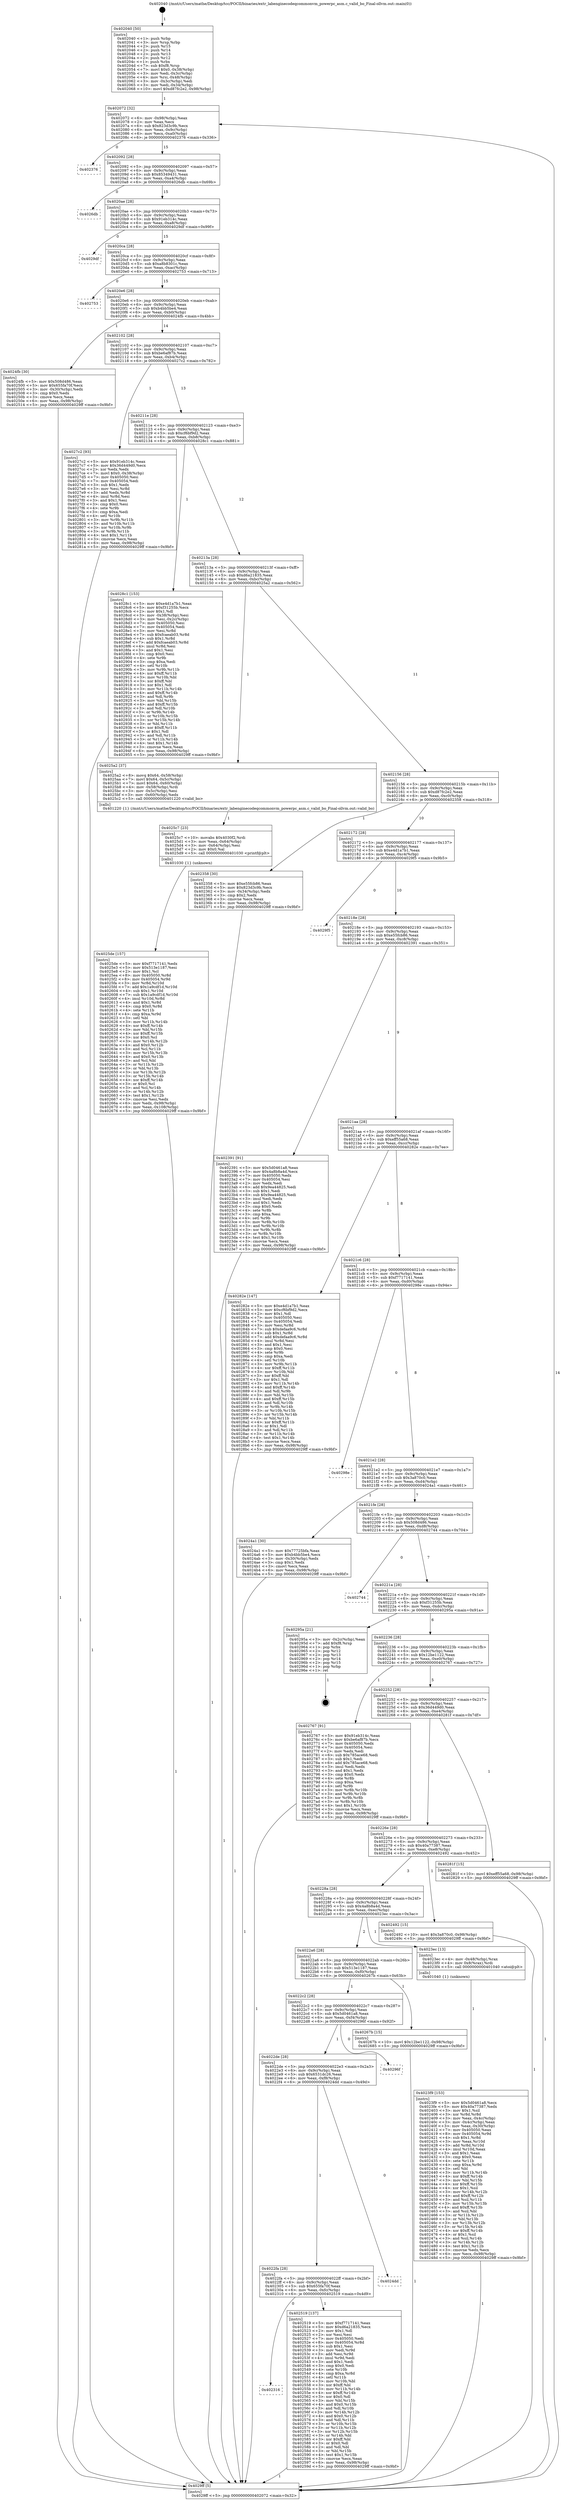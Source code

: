 digraph "0x402040" {
  label = "0x402040 (/mnt/c/Users/mathe/Desktop/tcc/POCII/binaries/extr_labenginecodeqcommonvm_powerpc_asm.c_valid_bo_Final-ollvm.out::main(0))"
  labelloc = "t"
  node[shape=record]

  Entry [label="",width=0.3,height=0.3,shape=circle,fillcolor=black,style=filled]
  "0x402072" [label="{
     0x402072 [32]\l
     | [instrs]\l
     &nbsp;&nbsp;0x402072 \<+6\>: mov -0x98(%rbp),%eax\l
     &nbsp;&nbsp;0x402078 \<+2\>: mov %eax,%ecx\l
     &nbsp;&nbsp;0x40207a \<+6\>: sub $0x823d3c9b,%ecx\l
     &nbsp;&nbsp;0x402080 \<+6\>: mov %eax,-0x9c(%rbp)\l
     &nbsp;&nbsp;0x402086 \<+6\>: mov %ecx,-0xa0(%rbp)\l
     &nbsp;&nbsp;0x40208c \<+6\>: je 0000000000402376 \<main+0x336\>\l
  }"]
  "0x402376" [label="{
     0x402376\l
  }", style=dashed]
  "0x402092" [label="{
     0x402092 [28]\l
     | [instrs]\l
     &nbsp;&nbsp;0x402092 \<+5\>: jmp 0000000000402097 \<main+0x57\>\l
     &nbsp;&nbsp;0x402097 \<+6\>: mov -0x9c(%rbp),%eax\l
     &nbsp;&nbsp;0x40209d \<+5\>: sub $0x85349431,%eax\l
     &nbsp;&nbsp;0x4020a2 \<+6\>: mov %eax,-0xa4(%rbp)\l
     &nbsp;&nbsp;0x4020a8 \<+6\>: je 00000000004026db \<main+0x69b\>\l
  }"]
  Exit [label="",width=0.3,height=0.3,shape=circle,fillcolor=black,style=filled,peripheries=2]
  "0x4026db" [label="{
     0x4026db\l
  }", style=dashed]
  "0x4020ae" [label="{
     0x4020ae [28]\l
     | [instrs]\l
     &nbsp;&nbsp;0x4020ae \<+5\>: jmp 00000000004020b3 \<main+0x73\>\l
     &nbsp;&nbsp;0x4020b3 \<+6\>: mov -0x9c(%rbp),%eax\l
     &nbsp;&nbsp;0x4020b9 \<+5\>: sub $0x91eb314c,%eax\l
     &nbsp;&nbsp;0x4020be \<+6\>: mov %eax,-0xa8(%rbp)\l
     &nbsp;&nbsp;0x4020c4 \<+6\>: je 00000000004029df \<main+0x99f\>\l
  }"]
  "0x4025de" [label="{
     0x4025de [157]\l
     | [instrs]\l
     &nbsp;&nbsp;0x4025de \<+5\>: mov $0xf7717141,%edx\l
     &nbsp;&nbsp;0x4025e3 \<+5\>: mov $0x513e1187,%esi\l
     &nbsp;&nbsp;0x4025e8 \<+2\>: mov $0x1,%cl\l
     &nbsp;&nbsp;0x4025ea \<+8\>: mov 0x405050,%r8d\l
     &nbsp;&nbsp;0x4025f2 \<+8\>: mov 0x405054,%r9d\l
     &nbsp;&nbsp;0x4025fa \<+3\>: mov %r8d,%r10d\l
     &nbsp;&nbsp;0x4025fd \<+7\>: add $0x1a9cdf1d,%r10d\l
     &nbsp;&nbsp;0x402604 \<+4\>: sub $0x1,%r10d\l
     &nbsp;&nbsp;0x402608 \<+7\>: sub $0x1a9cdf1d,%r10d\l
     &nbsp;&nbsp;0x40260f \<+4\>: imul %r10d,%r8d\l
     &nbsp;&nbsp;0x402613 \<+4\>: and $0x1,%r8d\l
     &nbsp;&nbsp;0x402617 \<+4\>: cmp $0x0,%r8d\l
     &nbsp;&nbsp;0x40261b \<+4\>: sete %r11b\l
     &nbsp;&nbsp;0x40261f \<+4\>: cmp $0xa,%r9d\l
     &nbsp;&nbsp;0x402623 \<+3\>: setl %bl\l
     &nbsp;&nbsp;0x402626 \<+3\>: mov %r11b,%r14b\l
     &nbsp;&nbsp;0x402629 \<+4\>: xor $0xff,%r14b\l
     &nbsp;&nbsp;0x40262d \<+3\>: mov %bl,%r15b\l
     &nbsp;&nbsp;0x402630 \<+4\>: xor $0xff,%r15b\l
     &nbsp;&nbsp;0x402634 \<+3\>: xor $0x0,%cl\l
     &nbsp;&nbsp;0x402637 \<+3\>: mov %r14b,%r12b\l
     &nbsp;&nbsp;0x40263a \<+4\>: and $0x0,%r12b\l
     &nbsp;&nbsp;0x40263e \<+3\>: and %cl,%r11b\l
     &nbsp;&nbsp;0x402641 \<+3\>: mov %r15b,%r13b\l
     &nbsp;&nbsp;0x402644 \<+4\>: and $0x0,%r13b\l
     &nbsp;&nbsp;0x402648 \<+2\>: and %cl,%bl\l
     &nbsp;&nbsp;0x40264a \<+3\>: or %r11b,%r12b\l
     &nbsp;&nbsp;0x40264d \<+3\>: or %bl,%r13b\l
     &nbsp;&nbsp;0x402650 \<+3\>: xor %r13b,%r12b\l
     &nbsp;&nbsp;0x402653 \<+3\>: or %r15b,%r14b\l
     &nbsp;&nbsp;0x402656 \<+4\>: xor $0xff,%r14b\l
     &nbsp;&nbsp;0x40265a \<+3\>: or $0x0,%cl\l
     &nbsp;&nbsp;0x40265d \<+3\>: and %cl,%r14b\l
     &nbsp;&nbsp;0x402660 \<+3\>: or %r14b,%r12b\l
     &nbsp;&nbsp;0x402663 \<+4\>: test $0x1,%r12b\l
     &nbsp;&nbsp;0x402667 \<+3\>: cmovne %esi,%edx\l
     &nbsp;&nbsp;0x40266a \<+6\>: mov %edx,-0x98(%rbp)\l
     &nbsp;&nbsp;0x402670 \<+6\>: mov %eax,-0x108(%rbp)\l
     &nbsp;&nbsp;0x402676 \<+5\>: jmp 00000000004029ff \<main+0x9bf\>\l
  }"]
  "0x4029df" [label="{
     0x4029df\l
  }", style=dashed]
  "0x4020ca" [label="{
     0x4020ca [28]\l
     | [instrs]\l
     &nbsp;&nbsp;0x4020ca \<+5\>: jmp 00000000004020cf \<main+0x8f\>\l
     &nbsp;&nbsp;0x4020cf \<+6\>: mov -0x9c(%rbp),%eax\l
     &nbsp;&nbsp;0x4020d5 \<+5\>: sub $0xa8b8301c,%eax\l
     &nbsp;&nbsp;0x4020da \<+6\>: mov %eax,-0xac(%rbp)\l
     &nbsp;&nbsp;0x4020e0 \<+6\>: je 0000000000402753 \<main+0x713\>\l
  }"]
  "0x4025c7" [label="{
     0x4025c7 [23]\l
     | [instrs]\l
     &nbsp;&nbsp;0x4025c7 \<+10\>: movabs $0x4030f2,%rdi\l
     &nbsp;&nbsp;0x4025d1 \<+3\>: mov %eax,-0x64(%rbp)\l
     &nbsp;&nbsp;0x4025d4 \<+3\>: mov -0x64(%rbp),%esi\l
     &nbsp;&nbsp;0x4025d7 \<+2\>: mov $0x0,%al\l
     &nbsp;&nbsp;0x4025d9 \<+5\>: call 0000000000401030 \<printf@plt\>\l
     | [calls]\l
     &nbsp;&nbsp;0x401030 \{1\} (unknown)\l
  }"]
  "0x402753" [label="{
     0x402753\l
  }", style=dashed]
  "0x4020e6" [label="{
     0x4020e6 [28]\l
     | [instrs]\l
     &nbsp;&nbsp;0x4020e6 \<+5\>: jmp 00000000004020eb \<main+0xab\>\l
     &nbsp;&nbsp;0x4020eb \<+6\>: mov -0x9c(%rbp),%eax\l
     &nbsp;&nbsp;0x4020f1 \<+5\>: sub $0xb4bb5be4,%eax\l
     &nbsp;&nbsp;0x4020f6 \<+6\>: mov %eax,-0xb0(%rbp)\l
     &nbsp;&nbsp;0x4020fc \<+6\>: je 00000000004024fb \<main+0x4bb\>\l
  }"]
  "0x402316" [label="{
     0x402316\l
  }", style=dashed]
  "0x4024fb" [label="{
     0x4024fb [30]\l
     | [instrs]\l
     &nbsp;&nbsp;0x4024fb \<+5\>: mov $0x508d486,%eax\l
     &nbsp;&nbsp;0x402500 \<+5\>: mov $0x655fa70f,%ecx\l
     &nbsp;&nbsp;0x402505 \<+3\>: mov -0x30(%rbp),%edx\l
     &nbsp;&nbsp;0x402508 \<+3\>: cmp $0x0,%edx\l
     &nbsp;&nbsp;0x40250b \<+3\>: cmove %ecx,%eax\l
     &nbsp;&nbsp;0x40250e \<+6\>: mov %eax,-0x98(%rbp)\l
     &nbsp;&nbsp;0x402514 \<+5\>: jmp 00000000004029ff \<main+0x9bf\>\l
  }"]
  "0x402102" [label="{
     0x402102 [28]\l
     | [instrs]\l
     &nbsp;&nbsp;0x402102 \<+5\>: jmp 0000000000402107 \<main+0xc7\>\l
     &nbsp;&nbsp;0x402107 \<+6\>: mov -0x9c(%rbp),%eax\l
     &nbsp;&nbsp;0x40210d \<+5\>: sub $0xbe6af87b,%eax\l
     &nbsp;&nbsp;0x402112 \<+6\>: mov %eax,-0xb4(%rbp)\l
     &nbsp;&nbsp;0x402118 \<+6\>: je 00000000004027c2 \<main+0x782\>\l
  }"]
  "0x402519" [label="{
     0x402519 [137]\l
     | [instrs]\l
     &nbsp;&nbsp;0x402519 \<+5\>: mov $0xf7717141,%eax\l
     &nbsp;&nbsp;0x40251e \<+5\>: mov $0xd6a21835,%ecx\l
     &nbsp;&nbsp;0x402523 \<+2\>: mov $0x1,%dl\l
     &nbsp;&nbsp;0x402525 \<+2\>: xor %esi,%esi\l
     &nbsp;&nbsp;0x402527 \<+7\>: mov 0x405050,%edi\l
     &nbsp;&nbsp;0x40252e \<+8\>: mov 0x405054,%r8d\l
     &nbsp;&nbsp;0x402536 \<+3\>: sub $0x1,%esi\l
     &nbsp;&nbsp;0x402539 \<+3\>: mov %edi,%r9d\l
     &nbsp;&nbsp;0x40253c \<+3\>: add %esi,%r9d\l
     &nbsp;&nbsp;0x40253f \<+4\>: imul %r9d,%edi\l
     &nbsp;&nbsp;0x402543 \<+3\>: and $0x1,%edi\l
     &nbsp;&nbsp;0x402546 \<+3\>: cmp $0x0,%edi\l
     &nbsp;&nbsp;0x402549 \<+4\>: sete %r10b\l
     &nbsp;&nbsp;0x40254d \<+4\>: cmp $0xa,%r8d\l
     &nbsp;&nbsp;0x402551 \<+4\>: setl %r11b\l
     &nbsp;&nbsp;0x402555 \<+3\>: mov %r10b,%bl\l
     &nbsp;&nbsp;0x402558 \<+3\>: xor $0xff,%bl\l
     &nbsp;&nbsp;0x40255b \<+3\>: mov %r11b,%r14b\l
     &nbsp;&nbsp;0x40255e \<+4\>: xor $0xff,%r14b\l
     &nbsp;&nbsp;0x402562 \<+3\>: xor $0x0,%dl\l
     &nbsp;&nbsp;0x402565 \<+3\>: mov %bl,%r15b\l
     &nbsp;&nbsp;0x402568 \<+4\>: and $0x0,%r15b\l
     &nbsp;&nbsp;0x40256c \<+3\>: and %dl,%r10b\l
     &nbsp;&nbsp;0x40256f \<+3\>: mov %r14b,%r12b\l
     &nbsp;&nbsp;0x402572 \<+4\>: and $0x0,%r12b\l
     &nbsp;&nbsp;0x402576 \<+3\>: and %dl,%r11b\l
     &nbsp;&nbsp;0x402579 \<+3\>: or %r10b,%r15b\l
     &nbsp;&nbsp;0x40257c \<+3\>: or %r11b,%r12b\l
     &nbsp;&nbsp;0x40257f \<+3\>: xor %r12b,%r15b\l
     &nbsp;&nbsp;0x402582 \<+3\>: or %r14b,%bl\l
     &nbsp;&nbsp;0x402585 \<+3\>: xor $0xff,%bl\l
     &nbsp;&nbsp;0x402588 \<+3\>: or $0x0,%dl\l
     &nbsp;&nbsp;0x40258b \<+2\>: and %dl,%bl\l
     &nbsp;&nbsp;0x40258d \<+3\>: or %bl,%r15b\l
     &nbsp;&nbsp;0x402590 \<+4\>: test $0x1,%r15b\l
     &nbsp;&nbsp;0x402594 \<+3\>: cmovne %ecx,%eax\l
     &nbsp;&nbsp;0x402597 \<+6\>: mov %eax,-0x98(%rbp)\l
     &nbsp;&nbsp;0x40259d \<+5\>: jmp 00000000004029ff \<main+0x9bf\>\l
  }"]
  "0x4027c2" [label="{
     0x4027c2 [93]\l
     | [instrs]\l
     &nbsp;&nbsp;0x4027c2 \<+5\>: mov $0x91eb314c,%eax\l
     &nbsp;&nbsp;0x4027c7 \<+5\>: mov $0x36d449d0,%ecx\l
     &nbsp;&nbsp;0x4027cc \<+2\>: xor %edx,%edx\l
     &nbsp;&nbsp;0x4027ce \<+7\>: movl $0x0,-0x38(%rbp)\l
     &nbsp;&nbsp;0x4027d5 \<+7\>: mov 0x405050,%esi\l
     &nbsp;&nbsp;0x4027dc \<+7\>: mov 0x405054,%edi\l
     &nbsp;&nbsp;0x4027e3 \<+3\>: sub $0x1,%edx\l
     &nbsp;&nbsp;0x4027e6 \<+3\>: mov %esi,%r8d\l
     &nbsp;&nbsp;0x4027e9 \<+3\>: add %edx,%r8d\l
     &nbsp;&nbsp;0x4027ec \<+4\>: imul %r8d,%esi\l
     &nbsp;&nbsp;0x4027f0 \<+3\>: and $0x1,%esi\l
     &nbsp;&nbsp;0x4027f3 \<+3\>: cmp $0x0,%esi\l
     &nbsp;&nbsp;0x4027f6 \<+4\>: sete %r9b\l
     &nbsp;&nbsp;0x4027fa \<+3\>: cmp $0xa,%edi\l
     &nbsp;&nbsp;0x4027fd \<+4\>: setl %r10b\l
     &nbsp;&nbsp;0x402801 \<+3\>: mov %r9b,%r11b\l
     &nbsp;&nbsp;0x402804 \<+3\>: and %r10b,%r11b\l
     &nbsp;&nbsp;0x402807 \<+3\>: xor %r10b,%r9b\l
     &nbsp;&nbsp;0x40280a \<+3\>: or %r9b,%r11b\l
     &nbsp;&nbsp;0x40280d \<+4\>: test $0x1,%r11b\l
     &nbsp;&nbsp;0x402811 \<+3\>: cmovne %ecx,%eax\l
     &nbsp;&nbsp;0x402814 \<+6\>: mov %eax,-0x98(%rbp)\l
     &nbsp;&nbsp;0x40281a \<+5\>: jmp 00000000004029ff \<main+0x9bf\>\l
  }"]
  "0x40211e" [label="{
     0x40211e [28]\l
     | [instrs]\l
     &nbsp;&nbsp;0x40211e \<+5\>: jmp 0000000000402123 \<main+0xe3\>\l
     &nbsp;&nbsp;0x402123 \<+6\>: mov -0x9c(%rbp),%eax\l
     &nbsp;&nbsp;0x402129 \<+5\>: sub $0xcf6bf9d2,%eax\l
     &nbsp;&nbsp;0x40212e \<+6\>: mov %eax,-0xb8(%rbp)\l
     &nbsp;&nbsp;0x402134 \<+6\>: je 00000000004028c1 \<main+0x881\>\l
  }"]
  "0x4022fa" [label="{
     0x4022fa [28]\l
     | [instrs]\l
     &nbsp;&nbsp;0x4022fa \<+5\>: jmp 00000000004022ff \<main+0x2bf\>\l
     &nbsp;&nbsp;0x4022ff \<+6\>: mov -0x9c(%rbp),%eax\l
     &nbsp;&nbsp;0x402305 \<+5\>: sub $0x655fa70f,%eax\l
     &nbsp;&nbsp;0x40230a \<+6\>: mov %eax,-0xfc(%rbp)\l
     &nbsp;&nbsp;0x402310 \<+6\>: je 0000000000402519 \<main+0x4d9\>\l
  }"]
  "0x4028c1" [label="{
     0x4028c1 [153]\l
     | [instrs]\l
     &nbsp;&nbsp;0x4028c1 \<+5\>: mov $0xe4d1a7b1,%eax\l
     &nbsp;&nbsp;0x4028c6 \<+5\>: mov $0xf31255b,%ecx\l
     &nbsp;&nbsp;0x4028cb \<+2\>: mov $0x1,%dl\l
     &nbsp;&nbsp;0x4028cd \<+3\>: mov -0x38(%rbp),%esi\l
     &nbsp;&nbsp;0x4028d0 \<+3\>: mov %esi,-0x2c(%rbp)\l
     &nbsp;&nbsp;0x4028d3 \<+7\>: mov 0x405050,%esi\l
     &nbsp;&nbsp;0x4028da \<+7\>: mov 0x405054,%edi\l
     &nbsp;&nbsp;0x4028e1 \<+3\>: mov %esi,%r8d\l
     &nbsp;&nbsp;0x4028e4 \<+7\>: sub $0xfcaeab03,%r8d\l
     &nbsp;&nbsp;0x4028eb \<+4\>: sub $0x1,%r8d\l
     &nbsp;&nbsp;0x4028ef \<+7\>: add $0xfcaeab03,%r8d\l
     &nbsp;&nbsp;0x4028f6 \<+4\>: imul %r8d,%esi\l
     &nbsp;&nbsp;0x4028fa \<+3\>: and $0x1,%esi\l
     &nbsp;&nbsp;0x4028fd \<+3\>: cmp $0x0,%esi\l
     &nbsp;&nbsp;0x402900 \<+4\>: sete %r9b\l
     &nbsp;&nbsp;0x402904 \<+3\>: cmp $0xa,%edi\l
     &nbsp;&nbsp;0x402907 \<+4\>: setl %r10b\l
     &nbsp;&nbsp;0x40290b \<+3\>: mov %r9b,%r11b\l
     &nbsp;&nbsp;0x40290e \<+4\>: xor $0xff,%r11b\l
     &nbsp;&nbsp;0x402912 \<+3\>: mov %r10b,%bl\l
     &nbsp;&nbsp;0x402915 \<+3\>: xor $0xff,%bl\l
     &nbsp;&nbsp;0x402918 \<+3\>: xor $0x1,%dl\l
     &nbsp;&nbsp;0x40291b \<+3\>: mov %r11b,%r14b\l
     &nbsp;&nbsp;0x40291e \<+4\>: and $0xff,%r14b\l
     &nbsp;&nbsp;0x402922 \<+3\>: and %dl,%r9b\l
     &nbsp;&nbsp;0x402925 \<+3\>: mov %bl,%r15b\l
     &nbsp;&nbsp;0x402928 \<+4\>: and $0xff,%r15b\l
     &nbsp;&nbsp;0x40292c \<+3\>: and %dl,%r10b\l
     &nbsp;&nbsp;0x40292f \<+3\>: or %r9b,%r14b\l
     &nbsp;&nbsp;0x402932 \<+3\>: or %r10b,%r15b\l
     &nbsp;&nbsp;0x402935 \<+3\>: xor %r15b,%r14b\l
     &nbsp;&nbsp;0x402938 \<+3\>: or %bl,%r11b\l
     &nbsp;&nbsp;0x40293b \<+4\>: xor $0xff,%r11b\l
     &nbsp;&nbsp;0x40293f \<+3\>: or $0x1,%dl\l
     &nbsp;&nbsp;0x402942 \<+3\>: and %dl,%r11b\l
     &nbsp;&nbsp;0x402945 \<+3\>: or %r11b,%r14b\l
     &nbsp;&nbsp;0x402948 \<+4\>: test $0x1,%r14b\l
     &nbsp;&nbsp;0x40294c \<+3\>: cmovne %ecx,%eax\l
     &nbsp;&nbsp;0x40294f \<+6\>: mov %eax,-0x98(%rbp)\l
     &nbsp;&nbsp;0x402955 \<+5\>: jmp 00000000004029ff \<main+0x9bf\>\l
  }"]
  "0x40213a" [label="{
     0x40213a [28]\l
     | [instrs]\l
     &nbsp;&nbsp;0x40213a \<+5\>: jmp 000000000040213f \<main+0xff\>\l
     &nbsp;&nbsp;0x40213f \<+6\>: mov -0x9c(%rbp),%eax\l
     &nbsp;&nbsp;0x402145 \<+5\>: sub $0xd6a21835,%eax\l
     &nbsp;&nbsp;0x40214a \<+6\>: mov %eax,-0xbc(%rbp)\l
     &nbsp;&nbsp;0x402150 \<+6\>: je 00000000004025a2 \<main+0x562\>\l
  }"]
  "0x4024dd" [label="{
     0x4024dd\l
  }", style=dashed]
  "0x4025a2" [label="{
     0x4025a2 [37]\l
     | [instrs]\l
     &nbsp;&nbsp;0x4025a2 \<+8\>: movq $0x64,-0x58(%rbp)\l
     &nbsp;&nbsp;0x4025aa \<+7\>: movl $0x64,-0x5c(%rbp)\l
     &nbsp;&nbsp;0x4025b1 \<+7\>: movl $0x64,-0x60(%rbp)\l
     &nbsp;&nbsp;0x4025b8 \<+4\>: mov -0x58(%rbp),%rdi\l
     &nbsp;&nbsp;0x4025bc \<+3\>: mov -0x5c(%rbp),%esi\l
     &nbsp;&nbsp;0x4025bf \<+3\>: mov -0x60(%rbp),%edx\l
     &nbsp;&nbsp;0x4025c2 \<+5\>: call 0000000000401220 \<valid_bo\>\l
     | [calls]\l
     &nbsp;&nbsp;0x401220 \{1\} (/mnt/c/Users/mathe/Desktop/tcc/POCII/binaries/extr_labenginecodeqcommonvm_powerpc_asm.c_valid_bo_Final-ollvm.out::valid_bo)\l
  }"]
  "0x402156" [label="{
     0x402156 [28]\l
     | [instrs]\l
     &nbsp;&nbsp;0x402156 \<+5\>: jmp 000000000040215b \<main+0x11b\>\l
     &nbsp;&nbsp;0x40215b \<+6\>: mov -0x9c(%rbp),%eax\l
     &nbsp;&nbsp;0x402161 \<+5\>: sub $0xd87fc2e2,%eax\l
     &nbsp;&nbsp;0x402166 \<+6\>: mov %eax,-0xc0(%rbp)\l
     &nbsp;&nbsp;0x40216c \<+6\>: je 0000000000402358 \<main+0x318\>\l
  }"]
  "0x4022de" [label="{
     0x4022de [28]\l
     | [instrs]\l
     &nbsp;&nbsp;0x4022de \<+5\>: jmp 00000000004022e3 \<main+0x2a3\>\l
     &nbsp;&nbsp;0x4022e3 \<+6\>: mov -0x9c(%rbp),%eax\l
     &nbsp;&nbsp;0x4022e9 \<+5\>: sub $0x6531dc26,%eax\l
     &nbsp;&nbsp;0x4022ee \<+6\>: mov %eax,-0xf8(%rbp)\l
     &nbsp;&nbsp;0x4022f4 \<+6\>: je 00000000004024dd \<main+0x49d\>\l
  }"]
  "0x402358" [label="{
     0x402358 [30]\l
     | [instrs]\l
     &nbsp;&nbsp;0x402358 \<+5\>: mov $0xe55fcb86,%eax\l
     &nbsp;&nbsp;0x40235d \<+5\>: mov $0x823d3c9b,%ecx\l
     &nbsp;&nbsp;0x402362 \<+3\>: mov -0x34(%rbp),%edx\l
     &nbsp;&nbsp;0x402365 \<+3\>: cmp $0x2,%edx\l
     &nbsp;&nbsp;0x402368 \<+3\>: cmovne %ecx,%eax\l
     &nbsp;&nbsp;0x40236b \<+6\>: mov %eax,-0x98(%rbp)\l
     &nbsp;&nbsp;0x402371 \<+5\>: jmp 00000000004029ff \<main+0x9bf\>\l
  }"]
  "0x402172" [label="{
     0x402172 [28]\l
     | [instrs]\l
     &nbsp;&nbsp;0x402172 \<+5\>: jmp 0000000000402177 \<main+0x137\>\l
     &nbsp;&nbsp;0x402177 \<+6\>: mov -0x9c(%rbp),%eax\l
     &nbsp;&nbsp;0x40217d \<+5\>: sub $0xe4d1a7b1,%eax\l
     &nbsp;&nbsp;0x402182 \<+6\>: mov %eax,-0xc4(%rbp)\l
     &nbsp;&nbsp;0x402188 \<+6\>: je 00000000004029f5 \<main+0x9b5\>\l
  }"]
  "0x4029ff" [label="{
     0x4029ff [5]\l
     | [instrs]\l
     &nbsp;&nbsp;0x4029ff \<+5\>: jmp 0000000000402072 \<main+0x32\>\l
  }"]
  "0x402040" [label="{
     0x402040 [50]\l
     | [instrs]\l
     &nbsp;&nbsp;0x402040 \<+1\>: push %rbp\l
     &nbsp;&nbsp;0x402041 \<+3\>: mov %rsp,%rbp\l
     &nbsp;&nbsp;0x402044 \<+2\>: push %r15\l
     &nbsp;&nbsp;0x402046 \<+2\>: push %r14\l
     &nbsp;&nbsp;0x402048 \<+2\>: push %r13\l
     &nbsp;&nbsp;0x40204a \<+2\>: push %r12\l
     &nbsp;&nbsp;0x40204c \<+1\>: push %rbx\l
     &nbsp;&nbsp;0x40204d \<+7\>: sub $0xf8,%rsp\l
     &nbsp;&nbsp;0x402054 \<+7\>: movl $0x0,-0x38(%rbp)\l
     &nbsp;&nbsp;0x40205b \<+3\>: mov %edi,-0x3c(%rbp)\l
     &nbsp;&nbsp;0x40205e \<+4\>: mov %rsi,-0x48(%rbp)\l
     &nbsp;&nbsp;0x402062 \<+3\>: mov -0x3c(%rbp),%edi\l
     &nbsp;&nbsp;0x402065 \<+3\>: mov %edi,-0x34(%rbp)\l
     &nbsp;&nbsp;0x402068 \<+10\>: movl $0xd87fc2e2,-0x98(%rbp)\l
  }"]
  "0x40296f" [label="{
     0x40296f\l
  }", style=dashed]
  "0x4029f5" [label="{
     0x4029f5\l
  }", style=dashed]
  "0x40218e" [label="{
     0x40218e [28]\l
     | [instrs]\l
     &nbsp;&nbsp;0x40218e \<+5\>: jmp 0000000000402193 \<main+0x153\>\l
     &nbsp;&nbsp;0x402193 \<+6\>: mov -0x9c(%rbp),%eax\l
     &nbsp;&nbsp;0x402199 \<+5\>: sub $0xe55fcb86,%eax\l
     &nbsp;&nbsp;0x40219e \<+6\>: mov %eax,-0xc8(%rbp)\l
     &nbsp;&nbsp;0x4021a4 \<+6\>: je 0000000000402391 \<main+0x351\>\l
  }"]
  "0x4022c2" [label="{
     0x4022c2 [28]\l
     | [instrs]\l
     &nbsp;&nbsp;0x4022c2 \<+5\>: jmp 00000000004022c7 \<main+0x287\>\l
     &nbsp;&nbsp;0x4022c7 \<+6\>: mov -0x9c(%rbp),%eax\l
     &nbsp;&nbsp;0x4022cd \<+5\>: sub $0x5d0461a8,%eax\l
     &nbsp;&nbsp;0x4022d2 \<+6\>: mov %eax,-0xf4(%rbp)\l
     &nbsp;&nbsp;0x4022d8 \<+6\>: je 000000000040296f \<main+0x92f\>\l
  }"]
  "0x402391" [label="{
     0x402391 [91]\l
     | [instrs]\l
     &nbsp;&nbsp;0x402391 \<+5\>: mov $0x5d0461a8,%eax\l
     &nbsp;&nbsp;0x402396 \<+5\>: mov $0x4a8b8a4d,%ecx\l
     &nbsp;&nbsp;0x40239b \<+7\>: mov 0x405050,%edx\l
     &nbsp;&nbsp;0x4023a2 \<+7\>: mov 0x405054,%esi\l
     &nbsp;&nbsp;0x4023a9 \<+2\>: mov %edx,%edi\l
     &nbsp;&nbsp;0x4023ab \<+6\>: add $0x9ea44825,%edi\l
     &nbsp;&nbsp;0x4023b1 \<+3\>: sub $0x1,%edi\l
     &nbsp;&nbsp;0x4023b4 \<+6\>: sub $0x9ea44825,%edi\l
     &nbsp;&nbsp;0x4023ba \<+3\>: imul %edi,%edx\l
     &nbsp;&nbsp;0x4023bd \<+3\>: and $0x1,%edx\l
     &nbsp;&nbsp;0x4023c0 \<+3\>: cmp $0x0,%edx\l
     &nbsp;&nbsp;0x4023c3 \<+4\>: sete %r8b\l
     &nbsp;&nbsp;0x4023c7 \<+3\>: cmp $0xa,%esi\l
     &nbsp;&nbsp;0x4023ca \<+4\>: setl %r9b\l
     &nbsp;&nbsp;0x4023ce \<+3\>: mov %r8b,%r10b\l
     &nbsp;&nbsp;0x4023d1 \<+3\>: and %r9b,%r10b\l
     &nbsp;&nbsp;0x4023d4 \<+3\>: xor %r9b,%r8b\l
     &nbsp;&nbsp;0x4023d7 \<+3\>: or %r8b,%r10b\l
     &nbsp;&nbsp;0x4023da \<+4\>: test $0x1,%r10b\l
     &nbsp;&nbsp;0x4023de \<+3\>: cmovne %ecx,%eax\l
     &nbsp;&nbsp;0x4023e1 \<+6\>: mov %eax,-0x98(%rbp)\l
     &nbsp;&nbsp;0x4023e7 \<+5\>: jmp 00000000004029ff \<main+0x9bf\>\l
  }"]
  "0x4021aa" [label="{
     0x4021aa [28]\l
     | [instrs]\l
     &nbsp;&nbsp;0x4021aa \<+5\>: jmp 00000000004021af \<main+0x16f\>\l
     &nbsp;&nbsp;0x4021af \<+6\>: mov -0x9c(%rbp),%eax\l
     &nbsp;&nbsp;0x4021b5 \<+5\>: sub $0xeff55a68,%eax\l
     &nbsp;&nbsp;0x4021ba \<+6\>: mov %eax,-0xcc(%rbp)\l
     &nbsp;&nbsp;0x4021c0 \<+6\>: je 000000000040282e \<main+0x7ee\>\l
  }"]
  "0x40267b" [label="{
     0x40267b [15]\l
     | [instrs]\l
     &nbsp;&nbsp;0x40267b \<+10\>: movl $0x12be1122,-0x98(%rbp)\l
     &nbsp;&nbsp;0x402685 \<+5\>: jmp 00000000004029ff \<main+0x9bf\>\l
  }"]
  "0x40282e" [label="{
     0x40282e [147]\l
     | [instrs]\l
     &nbsp;&nbsp;0x40282e \<+5\>: mov $0xe4d1a7b1,%eax\l
     &nbsp;&nbsp;0x402833 \<+5\>: mov $0xcf6bf9d2,%ecx\l
     &nbsp;&nbsp;0x402838 \<+2\>: mov $0x1,%dl\l
     &nbsp;&nbsp;0x40283a \<+7\>: mov 0x405050,%esi\l
     &nbsp;&nbsp;0x402841 \<+7\>: mov 0x405054,%edi\l
     &nbsp;&nbsp;0x402848 \<+3\>: mov %esi,%r8d\l
     &nbsp;&nbsp;0x40284b \<+7\>: sub $0xdefaa9c6,%r8d\l
     &nbsp;&nbsp;0x402852 \<+4\>: sub $0x1,%r8d\l
     &nbsp;&nbsp;0x402856 \<+7\>: add $0xdefaa9c6,%r8d\l
     &nbsp;&nbsp;0x40285d \<+4\>: imul %r8d,%esi\l
     &nbsp;&nbsp;0x402861 \<+3\>: and $0x1,%esi\l
     &nbsp;&nbsp;0x402864 \<+3\>: cmp $0x0,%esi\l
     &nbsp;&nbsp;0x402867 \<+4\>: sete %r9b\l
     &nbsp;&nbsp;0x40286b \<+3\>: cmp $0xa,%edi\l
     &nbsp;&nbsp;0x40286e \<+4\>: setl %r10b\l
     &nbsp;&nbsp;0x402872 \<+3\>: mov %r9b,%r11b\l
     &nbsp;&nbsp;0x402875 \<+4\>: xor $0xff,%r11b\l
     &nbsp;&nbsp;0x402879 \<+3\>: mov %r10b,%bl\l
     &nbsp;&nbsp;0x40287c \<+3\>: xor $0xff,%bl\l
     &nbsp;&nbsp;0x40287f \<+3\>: xor $0x1,%dl\l
     &nbsp;&nbsp;0x402882 \<+3\>: mov %r11b,%r14b\l
     &nbsp;&nbsp;0x402885 \<+4\>: and $0xff,%r14b\l
     &nbsp;&nbsp;0x402889 \<+3\>: and %dl,%r9b\l
     &nbsp;&nbsp;0x40288c \<+3\>: mov %bl,%r15b\l
     &nbsp;&nbsp;0x40288f \<+4\>: and $0xff,%r15b\l
     &nbsp;&nbsp;0x402893 \<+3\>: and %dl,%r10b\l
     &nbsp;&nbsp;0x402896 \<+3\>: or %r9b,%r14b\l
     &nbsp;&nbsp;0x402899 \<+3\>: or %r10b,%r15b\l
     &nbsp;&nbsp;0x40289c \<+3\>: xor %r15b,%r14b\l
     &nbsp;&nbsp;0x40289f \<+3\>: or %bl,%r11b\l
     &nbsp;&nbsp;0x4028a2 \<+4\>: xor $0xff,%r11b\l
     &nbsp;&nbsp;0x4028a6 \<+3\>: or $0x1,%dl\l
     &nbsp;&nbsp;0x4028a9 \<+3\>: and %dl,%r11b\l
     &nbsp;&nbsp;0x4028ac \<+3\>: or %r11b,%r14b\l
     &nbsp;&nbsp;0x4028af \<+4\>: test $0x1,%r14b\l
     &nbsp;&nbsp;0x4028b3 \<+3\>: cmovne %ecx,%eax\l
     &nbsp;&nbsp;0x4028b6 \<+6\>: mov %eax,-0x98(%rbp)\l
     &nbsp;&nbsp;0x4028bc \<+5\>: jmp 00000000004029ff \<main+0x9bf\>\l
  }"]
  "0x4021c6" [label="{
     0x4021c6 [28]\l
     | [instrs]\l
     &nbsp;&nbsp;0x4021c6 \<+5\>: jmp 00000000004021cb \<main+0x18b\>\l
     &nbsp;&nbsp;0x4021cb \<+6\>: mov -0x9c(%rbp),%eax\l
     &nbsp;&nbsp;0x4021d1 \<+5\>: sub $0xf7717141,%eax\l
     &nbsp;&nbsp;0x4021d6 \<+6\>: mov %eax,-0xd0(%rbp)\l
     &nbsp;&nbsp;0x4021dc \<+6\>: je 000000000040298e \<main+0x94e\>\l
  }"]
  "0x4023f9" [label="{
     0x4023f9 [153]\l
     | [instrs]\l
     &nbsp;&nbsp;0x4023f9 \<+5\>: mov $0x5d0461a8,%ecx\l
     &nbsp;&nbsp;0x4023fe \<+5\>: mov $0x40a77387,%edx\l
     &nbsp;&nbsp;0x402403 \<+3\>: mov $0x1,%sil\l
     &nbsp;&nbsp;0x402406 \<+3\>: xor %r8d,%r8d\l
     &nbsp;&nbsp;0x402409 \<+3\>: mov %eax,-0x4c(%rbp)\l
     &nbsp;&nbsp;0x40240c \<+3\>: mov -0x4c(%rbp),%eax\l
     &nbsp;&nbsp;0x40240f \<+3\>: mov %eax,-0x30(%rbp)\l
     &nbsp;&nbsp;0x402412 \<+7\>: mov 0x405050,%eax\l
     &nbsp;&nbsp;0x402419 \<+8\>: mov 0x405054,%r9d\l
     &nbsp;&nbsp;0x402421 \<+4\>: sub $0x1,%r8d\l
     &nbsp;&nbsp;0x402425 \<+3\>: mov %eax,%r10d\l
     &nbsp;&nbsp;0x402428 \<+3\>: add %r8d,%r10d\l
     &nbsp;&nbsp;0x40242b \<+4\>: imul %r10d,%eax\l
     &nbsp;&nbsp;0x40242f \<+3\>: and $0x1,%eax\l
     &nbsp;&nbsp;0x402432 \<+3\>: cmp $0x0,%eax\l
     &nbsp;&nbsp;0x402435 \<+4\>: sete %r11b\l
     &nbsp;&nbsp;0x402439 \<+4\>: cmp $0xa,%r9d\l
     &nbsp;&nbsp;0x40243d \<+3\>: setl %bl\l
     &nbsp;&nbsp;0x402440 \<+3\>: mov %r11b,%r14b\l
     &nbsp;&nbsp;0x402443 \<+4\>: xor $0xff,%r14b\l
     &nbsp;&nbsp;0x402447 \<+3\>: mov %bl,%r15b\l
     &nbsp;&nbsp;0x40244a \<+4\>: xor $0xff,%r15b\l
     &nbsp;&nbsp;0x40244e \<+4\>: xor $0x1,%sil\l
     &nbsp;&nbsp;0x402452 \<+3\>: mov %r14b,%r12b\l
     &nbsp;&nbsp;0x402455 \<+4\>: and $0xff,%r12b\l
     &nbsp;&nbsp;0x402459 \<+3\>: and %sil,%r11b\l
     &nbsp;&nbsp;0x40245c \<+3\>: mov %r15b,%r13b\l
     &nbsp;&nbsp;0x40245f \<+4\>: and $0xff,%r13b\l
     &nbsp;&nbsp;0x402463 \<+3\>: and %sil,%bl\l
     &nbsp;&nbsp;0x402466 \<+3\>: or %r11b,%r12b\l
     &nbsp;&nbsp;0x402469 \<+3\>: or %bl,%r13b\l
     &nbsp;&nbsp;0x40246c \<+3\>: xor %r13b,%r12b\l
     &nbsp;&nbsp;0x40246f \<+3\>: or %r15b,%r14b\l
     &nbsp;&nbsp;0x402472 \<+4\>: xor $0xff,%r14b\l
     &nbsp;&nbsp;0x402476 \<+4\>: or $0x1,%sil\l
     &nbsp;&nbsp;0x40247a \<+3\>: and %sil,%r14b\l
     &nbsp;&nbsp;0x40247d \<+3\>: or %r14b,%r12b\l
     &nbsp;&nbsp;0x402480 \<+4\>: test $0x1,%r12b\l
     &nbsp;&nbsp;0x402484 \<+3\>: cmovne %edx,%ecx\l
     &nbsp;&nbsp;0x402487 \<+6\>: mov %ecx,-0x98(%rbp)\l
     &nbsp;&nbsp;0x40248d \<+5\>: jmp 00000000004029ff \<main+0x9bf\>\l
  }"]
  "0x40298e" [label="{
     0x40298e\l
  }", style=dashed]
  "0x4021e2" [label="{
     0x4021e2 [28]\l
     | [instrs]\l
     &nbsp;&nbsp;0x4021e2 \<+5\>: jmp 00000000004021e7 \<main+0x1a7\>\l
     &nbsp;&nbsp;0x4021e7 \<+6\>: mov -0x9c(%rbp),%eax\l
     &nbsp;&nbsp;0x4021ed \<+5\>: sub $0x3a870c0,%eax\l
     &nbsp;&nbsp;0x4021f2 \<+6\>: mov %eax,-0xd4(%rbp)\l
     &nbsp;&nbsp;0x4021f8 \<+6\>: je 00000000004024a1 \<main+0x461\>\l
  }"]
  "0x4022a6" [label="{
     0x4022a6 [28]\l
     | [instrs]\l
     &nbsp;&nbsp;0x4022a6 \<+5\>: jmp 00000000004022ab \<main+0x26b\>\l
     &nbsp;&nbsp;0x4022ab \<+6\>: mov -0x9c(%rbp),%eax\l
     &nbsp;&nbsp;0x4022b1 \<+5\>: sub $0x513e1187,%eax\l
     &nbsp;&nbsp;0x4022b6 \<+6\>: mov %eax,-0xf0(%rbp)\l
     &nbsp;&nbsp;0x4022bc \<+6\>: je 000000000040267b \<main+0x63b\>\l
  }"]
  "0x4024a1" [label="{
     0x4024a1 [30]\l
     | [instrs]\l
     &nbsp;&nbsp;0x4024a1 \<+5\>: mov $0x77725bfa,%eax\l
     &nbsp;&nbsp;0x4024a6 \<+5\>: mov $0xb4bb5be4,%ecx\l
     &nbsp;&nbsp;0x4024ab \<+3\>: mov -0x30(%rbp),%edx\l
     &nbsp;&nbsp;0x4024ae \<+3\>: cmp $0x1,%edx\l
     &nbsp;&nbsp;0x4024b1 \<+3\>: cmovl %ecx,%eax\l
     &nbsp;&nbsp;0x4024b4 \<+6\>: mov %eax,-0x98(%rbp)\l
     &nbsp;&nbsp;0x4024ba \<+5\>: jmp 00000000004029ff \<main+0x9bf\>\l
  }"]
  "0x4021fe" [label="{
     0x4021fe [28]\l
     | [instrs]\l
     &nbsp;&nbsp;0x4021fe \<+5\>: jmp 0000000000402203 \<main+0x1c3\>\l
     &nbsp;&nbsp;0x402203 \<+6\>: mov -0x9c(%rbp),%eax\l
     &nbsp;&nbsp;0x402209 \<+5\>: sub $0x508d486,%eax\l
     &nbsp;&nbsp;0x40220e \<+6\>: mov %eax,-0xd8(%rbp)\l
     &nbsp;&nbsp;0x402214 \<+6\>: je 0000000000402744 \<main+0x704\>\l
  }"]
  "0x4023ec" [label="{
     0x4023ec [13]\l
     | [instrs]\l
     &nbsp;&nbsp;0x4023ec \<+4\>: mov -0x48(%rbp),%rax\l
     &nbsp;&nbsp;0x4023f0 \<+4\>: mov 0x8(%rax),%rdi\l
     &nbsp;&nbsp;0x4023f4 \<+5\>: call 0000000000401040 \<atoi@plt\>\l
     | [calls]\l
     &nbsp;&nbsp;0x401040 \{1\} (unknown)\l
  }"]
  "0x402744" [label="{
     0x402744\l
  }", style=dashed]
  "0x40221a" [label="{
     0x40221a [28]\l
     | [instrs]\l
     &nbsp;&nbsp;0x40221a \<+5\>: jmp 000000000040221f \<main+0x1df\>\l
     &nbsp;&nbsp;0x40221f \<+6\>: mov -0x9c(%rbp),%eax\l
     &nbsp;&nbsp;0x402225 \<+5\>: sub $0xf31255b,%eax\l
     &nbsp;&nbsp;0x40222a \<+6\>: mov %eax,-0xdc(%rbp)\l
     &nbsp;&nbsp;0x402230 \<+6\>: je 000000000040295a \<main+0x91a\>\l
  }"]
  "0x40228a" [label="{
     0x40228a [28]\l
     | [instrs]\l
     &nbsp;&nbsp;0x40228a \<+5\>: jmp 000000000040228f \<main+0x24f\>\l
     &nbsp;&nbsp;0x40228f \<+6\>: mov -0x9c(%rbp),%eax\l
     &nbsp;&nbsp;0x402295 \<+5\>: sub $0x4a8b8a4d,%eax\l
     &nbsp;&nbsp;0x40229a \<+6\>: mov %eax,-0xec(%rbp)\l
     &nbsp;&nbsp;0x4022a0 \<+6\>: je 00000000004023ec \<main+0x3ac\>\l
  }"]
  "0x40295a" [label="{
     0x40295a [21]\l
     | [instrs]\l
     &nbsp;&nbsp;0x40295a \<+3\>: mov -0x2c(%rbp),%eax\l
     &nbsp;&nbsp;0x40295d \<+7\>: add $0xf8,%rsp\l
     &nbsp;&nbsp;0x402964 \<+1\>: pop %rbx\l
     &nbsp;&nbsp;0x402965 \<+2\>: pop %r12\l
     &nbsp;&nbsp;0x402967 \<+2\>: pop %r13\l
     &nbsp;&nbsp;0x402969 \<+2\>: pop %r14\l
     &nbsp;&nbsp;0x40296b \<+2\>: pop %r15\l
     &nbsp;&nbsp;0x40296d \<+1\>: pop %rbp\l
     &nbsp;&nbsp;0x40296e \<+1\>: ret\l
  }"]
  "0x402236" [label="{
     0x402236 [28]\l
     | [instrs]\l
     &nbsp;&nbsp;0x402236 \<+5\>: jmp 000000000040223b \<main+0x1fb\>\l
     &nbsp;&nbsp;0x40223b \<+6\>: mov -0x9c(%rbp),%eax\l
     &nbsp;&nbsp;0x402241 \<+5\>: sub $0x12be1122,%eax\l
     &nbsp;&nbsp;0x402246 \<+6\>: mov %eax,-0xe0(%rbp)\l
     &nbsp;&nbsp;0x40224c \<+6\>: je 0000000000402767 \<main+0x727\>\l
  }"]
  "0x402492" [label="{
     0x402492 [15]\l
     | [instrs]\l
     &nbsp;&nbsp;0x402492 \<+10\>: movl $0x3a870c0,-0x98(%rbp)\l
     &nbsp;&nbsp;0x40249c \<+5\>: jmp 00000000004029ff \<main+0x9bf\>\l
  }"]
  "0x402767" [label="{
     0x402767 [91]\l
     | [instrs]\l
     &nbsp;&nbsp;0x402767 \<+5\>: mov $0x91eb314c,%eax\l
     &nbsp;&nbsp;0x40276c \<+5\>: mov $0xbe6af87b,%ecx\l
     &nbsp;&nbsp;0x402771 \<+7\>: mov 0x405050,%edx\l
     &nbsp;&nbsp;0x402778 \<+7\>: mov 0x405054,%esi\l
     &nbsp;&nbsp;0x40277f \<+2\>: mov %edx,%edi\l
     &nbsp;&nbsp;0x402781 \<+6\>: sub $0x785ace68,%edi\l
     &nbsp;&nbsp;0x402787 \<+3\>: sub $0x1,%edi\l
     &nbsp;&nbsp;0x40278a \<+6\>: add $0x785ace68,%edi\l
     &nbsp;&nbsp;0x402790 \<+3\>: imul %edi,%edx\l
     &nbsp;&nbsp;0x402793 \<+3\>: and $0x1,%edx\l
     &nbsp;&nbsp;0x402796 \<+3\>: cmp $0x0,%edx\l
     &nbsp;&nbsp;0x402799 \<+4\>: sete %r8b\l
     &nbsp;&nbsp;0x40279d \<+3\>: cmp $0xa,%esi\l
     &nbsp;&nbsp;0x4027a0 \<+4\>: setl %r9b\l
     &nbsp;&nbsp;0x4027a4 \<+3\>: mov %r8b,%r10b\l
     &nbsp;&nbsp;0x4027a7 \<+3\>: and %r9b,%r10b\l
     &nbsp;&nbsp;0x4027aa \<+3\>: xor %r9b,%r8b\l
     &nbsp;&nbsp;0x4027ad \<+3\>: or %r8b,%r10b\l
     &nbsp;&nbsp;0x4027b0 \<+4\>: test $0x1,%r10b\l
     &nbsp;&nbsp;0x4027b4 \<+3\>: cmovne %ecx,%eax\l
     &nbsp;&nbsp;0x4027b7 \<+6\>: mov %eax,-0x98(%rbp)\l
     &nbsp;&nbsp;0x4027bd \<+5\>: jmp 00000000004029ff \<main+0x9bf\>\l
  }"]
  "0x402252" [label="{
     0x402252 [28]\l
     | [instrs]\l
     &nbsp;&nbsp;0x402252 \<+5\>: jmp 0000000000402257 \<main+0x217\>\l
     &nbsp;&nbsp;0x402257 \<+6\>: mov -0x9c(%rbp),%eax\l
     &nbsp;&nbsp;0x40225d \<+5\>: sub $0x36d449d0,%eax\l
     &nbsp;&nbsp;0x402262 \<+6\>: mov %eax,-0xe4(%rbp)\l
     &nbsp;&nbsp;0x402268 \<+6\>: je 000000000040281f \<main+0x7df\>\l
  }"]
  "0x40226e" [label="{
     0x40226e [28]\l
     | [instrs]\l
     &nbsp;&nbsp;0x40226e \<+5\>: jmp 0000000000402273 \<main+0x233\>\l
     &nbsp;&nbsp;0x402273 \<+6\>: mov -0x9c(%rbp),%eax\l
     &nbsp;&nbsp;0x402279 \<+5\>: sub $0x40a77387,%eax\l
     &nbsp;&nbsp;0x40227e \<+6\>: mov %eax,-0xe8(%rbp)\l
     &nbsp;&nbsp;0x402284 \<+6\>: je 0000000000402492 \<main+0x452\>\l
  }"]
  "0x40281f" [label="{
     0x40281f [15]\l
     | [instrs]\l
     &nbsp;&nbsp;0x40281f \<+10\>: movl $0xeff55a68,-0x98(%rbp)\l
     &nbsp;&nbsp;0x402829 \<+5\>: jmp 00000000004029ff \<main+0x9bf\>\l
  }"]
  Entry -> "0x402040" [label=" 1"]
  "0x402072" -> "0x402376" [label=" 0"]
  "0x402072" -> "0x402092" [label=" 15"]
  "0x40295a" -> Exit [label=" 1"]
  "0x402092" -> "0x4026db" [label=" 0"]
  "0x402092" -> "0x4020ae" [label=" 15"]
  "0x4028c1" -> "0x4029ff" [label=" 1"]
  "0x4020ae" -> "0x4029df" [label=" 0"]
  "0x4020ae" -> "0x4020ca" [label=" 15"]
  "0x40282e" -> "0x4029ff" [label=" 1"]
  "0x4020ca" -> "0x402753" [label=" 0"]
  "0x4020ca" -> "0x4020e6" [label=" 15"]
  "0x40281f" -> "0x4029ff" [label=" 1"]
  "0x4020e6" -> "0x4024fb" [label=" 1"]
  "0x4020e6" -> "0x402102" [label=" 14"]
  "0x4027c2" -> "0x4029ff" [label=" 1"]
  "0x402102" -> "0x4027c2" [label=" 1"]
  "0x402102" -> "0x40211e" [label=" 13"]
  "0x402767" -> "0x4029ff" [label=" 1"]
  "0x40211e" -> "0x4028c1" [label=" 1"]
  "0x40211e" -> "0x40213a" [label=" 12"]
  "0x4025de" -> "0x4029ff" [label=" 1"]
  "0x40213a" -> "0x4025a2" [label=" 1"]
  "0x40213a" -> "0x402156" [label=" 11"]
  "0x4025c7" -> "0x4025de" [label=" 1"]
  "0x402156" -> "0x402358" [label=" 1"]
  "0x402156" -> "0x402172" [label=" 10"]
  "0x402358" -> "0x4029ff" [label=" 1"]
  "0x402040" -> "0x402072" [label=" 1"]
  "0x4029ff" -> "0x402072" [label=" 14"]
  "0x402519" -> "0x4029ff" [label=" 1"]
  "0x402172" -> "0x4029f5" [label=" 0"]
  "0x402172" -> "0x40218e" [label=" 10"]
  "0x4022fa" -> "0x402316" [label=" 0"]
  "0x40218e" -> "0x402391" [label=" 1"]
  "0x40218e" -> "0x4021aa" [label=" 9"]
  "0x402391" -> "0x4029ff" [label=" 1"]
  "0x40267b" -> "0x4029ff" [label=" 1"]
  "0x4021aa" -> "0x40282e" [label=" 1"]
  "0x4021aa" -> "0x4021c6" [label=" 8"]
  "0x4022de" -> "0x4022fa" [label=" 1"]
  "0x4021c6" -> "0x40298e" [label=" 0"]
  "0x4021c6" -> "0x4021e2" [label=" 8"]
  "0x4025a2" -> "0x4025c7" [label=" 1"]
  "0x4021e2" -> "0x4024a1" [label=" 1"]
  "0x4021e2" -> "0x4021fe" [label=" 7"]
  "0x4022c2" -> "0x4022de" [label=" 1"]
  "0x4021fe" -> "0x402744" [label=" 0"]
  "0x4021fe" -> "0x40221a" [label=" 7"]
  "0x4022c2" -> "0x40296f" [label=" 0"]
  "0x40221a" -> "0x40295a" [label=" 1"]
  "0x40221a" -> "0x402236" [label=" 6"]
  "0x4022a6" -> "0x4022c2" [label=" 1"]
  "0x402236" -> "0x402767" [label=" 1"]
  "0x402236" -> "0x402252" [label=" 5"]
  "0x4022a6" -> "0x40267b" [label=" 1"]
  "0x402252" -> "0x40281f" [label=" 1"]
  "0x402252" -> "0x40226e" [label=" 4"]
  "0x4022de" -> "0x4024dd" [label=" 0"]
  "0x40226e" -> "0x402492" [label=" 1"]
  "0x40226e" -> "0x40228a" [label=" 3"]
  "0x4022fa" -> "0x402519" [label=" 1"]
  "0x40228a" -> "0x4023ec" [label=" 1"]
  "0x40228a" -> "0x4022a6" [label=" 2"]
  "0x4023ec" -> "0x4023f9" [label=" 1"]
  "0x4023f9" -> "0x4029ff" [label=" 1"]
  "0x402492" -> "0x4029ff" [label=" 1"]
  "0x4024a1" -> "0x4029ff" [label=" 1"]
  "0x4024fb" -> "0x4029ff" [label=" 1"]
}
